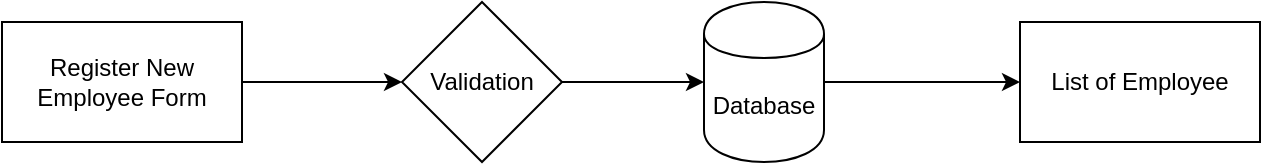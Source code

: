 <mxfile version="12.3.2" type="device" pages="1"><diagram id="PM5xkwdyhiefBMFHlauf" name="Page-1"><mxGraphModel dx="846" dy="494" grid="0" gridSize="10" guides="1" tooltips="1" connect="1" arrows="1" fold="1" page="1" pageScale="1" pageWidth="850" pageHeight="1100" math="0" shadow="0"><root><mxCell id="0"/><mxCell id="1" parent="0"/><mxCell id="6S9EHwURwv_836AJZHxv-5" style="edgeStyle=orthogonalEdgeStyle;rounded=0;orthogonalLoop=1;jettySize=auto;html=1;exitX=1;exitY=0.5;exitDx=0;exitDy=0;entryX=0;entryY=0.5;entryDx=0;entryDy=0;" parent="1" source="6S9EHwURwv_836AJZHxv-1" edge="1"><mxGeometry relative="1" as="geometry"><mxPoint x="320" y="190" as="targetPoint"/></mxGeometry></mxCell><mxCell id="6S9EHwURwv_836AJZHxv-1" value="Register New Employee Form" style="rounded=0;whiteSpace=wrap;html=1;" parent="1" vertex="1"><mxGeometry x="120" y="160" width="120" height="60" as="geometry"/></mxCell><mxCell id="6S9EHwURwv_836AJZHxv-7" style="edgeStyle=orthogonalEdgeStyle;rounded=0;orthogonalLoop=1;jettySize=auto;html=1;exitX=1;exitY=0.5;exitDx=0;exitDy=0;entryX=0;entryY=0.5;entryDx=0;entryDy=0;" parent="1" source="6S9EHwURwv_836AJZHxv-3" target="6S9EHwURwv_836AJZHxv-4" edge="1"><mxGeometry relative="1" as="geometry"/></mxCell><mxCell id="6S9EHwURwv_836AJZHxv-3" value="Validation" style="rhombus;whiteSpace=wrap;html=1;" parent="1" vertex="1"><mxGeometry x="320" y="150" width="80" height="80" as="geometry"/></mxCell><mxCell id="RFTyAULqiB1gZPdbjzZG-3" style="edgeStyle=orthogonalEdgeStyle;rounded=0;orthogonalLoop=1;jettySize=auto;html=1;exitX=1;exitY=0.5;exitDx=0;exitDy=0;entryX=0;entryY=0.5;entryDx=0;entryDy=0;" parent="1" source="6S9EHwURwv_836AJZHxv-4" target="RFTyAULqiB1gZPdbjzZG-1" edge="1"><mxGeometry relative="1" as="geometry"/></mxCell><mxCell id="6S9EHwURwv_836AJZHxv-4" value="Database" style="shape=cylinder;whiteSpace=wrap;html=1;boundedLbl=1;backgroundOutline=1;" parent="1" vertex="1"><mxGeometry x="471" y="150" width="60" height="80" as="geometry"/></mxCell><mxCell id="RFTyAULqiB1gZPdbjzZG-1" value="List of Employee" style="rounded=0;whiteSpace=wrap;html=1;" parent="1" vertex="1"><mxGeometry x="629" y="160" width="120" height="60" as="geometry"/></mxCell></root></mxGraphModel></diagram></mxfile>